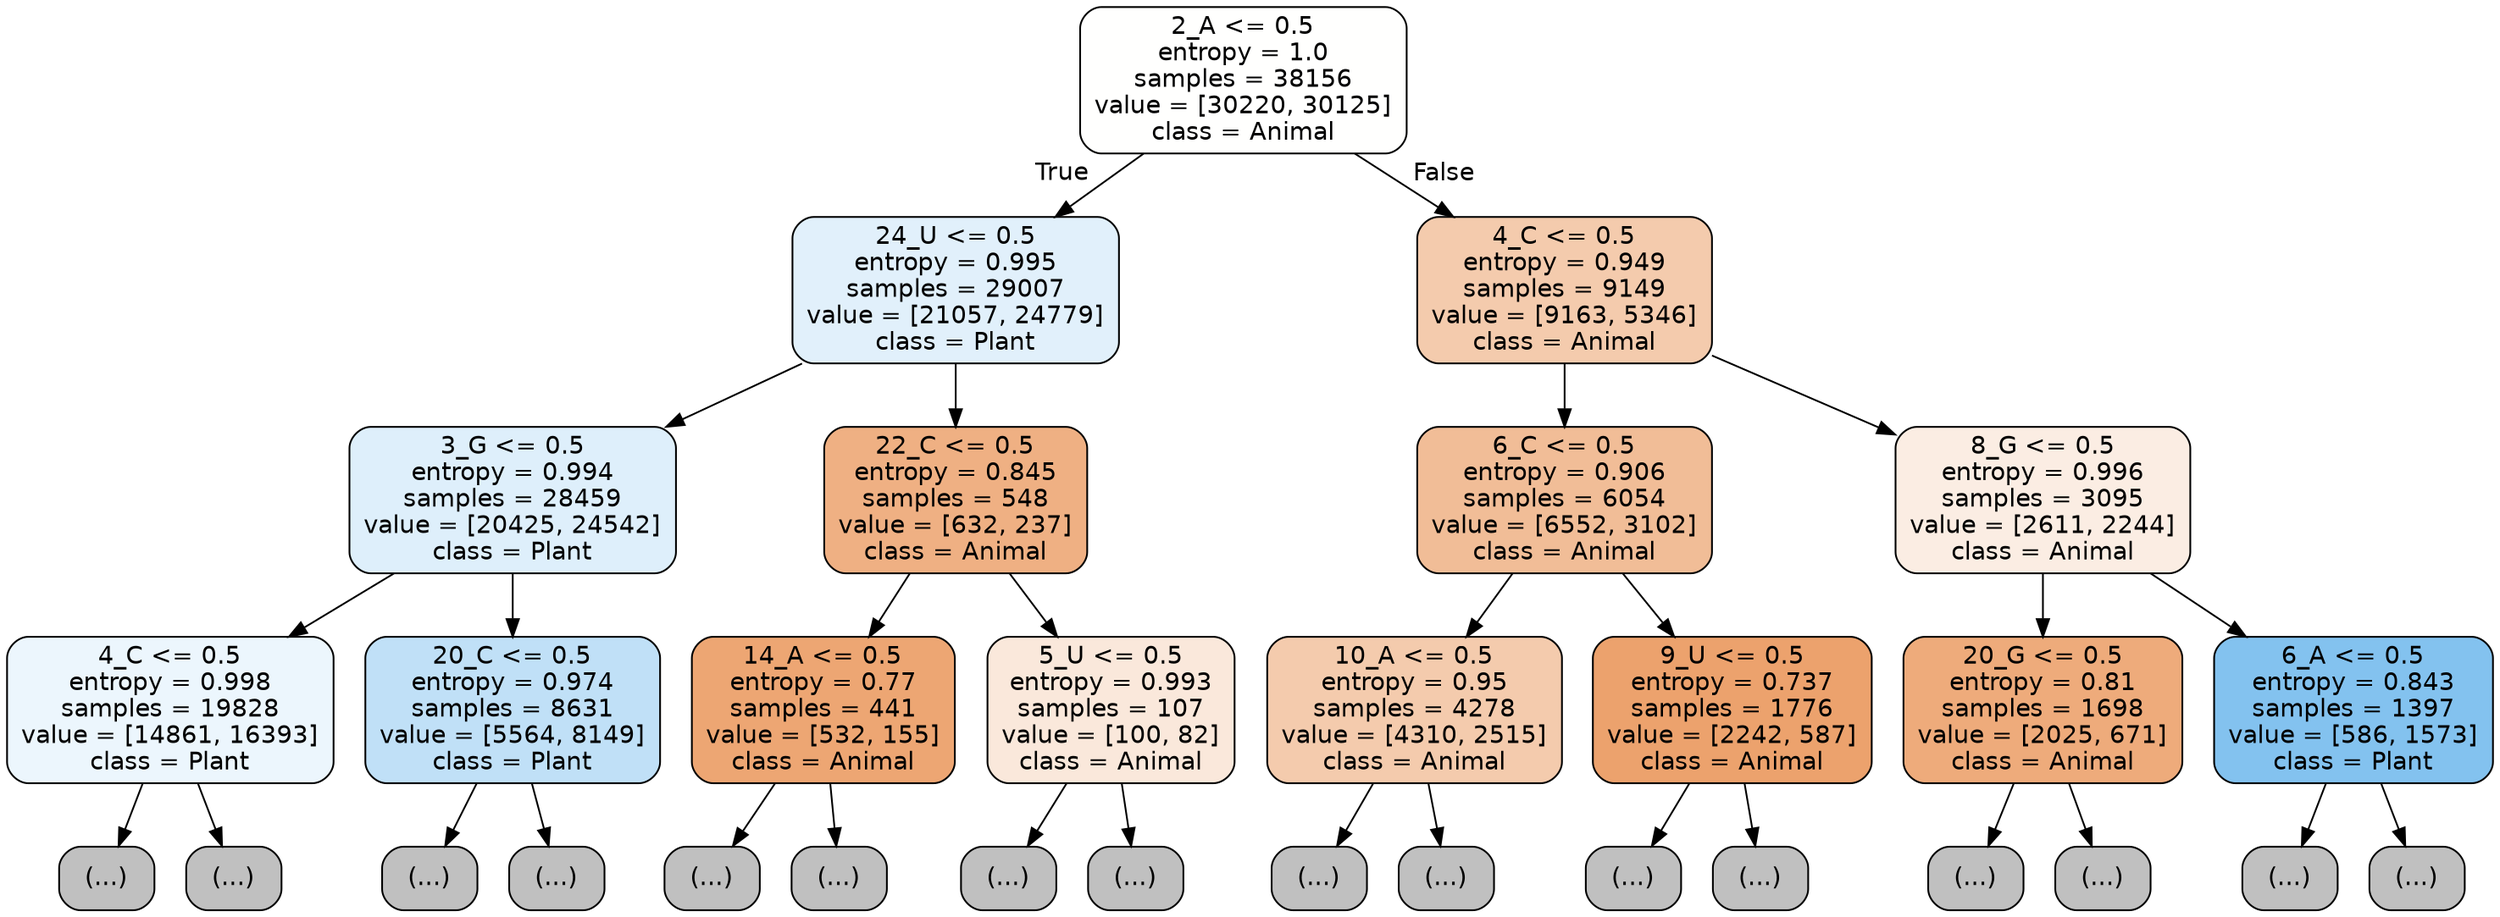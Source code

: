 digraph Tree {
node [shape=box, style="filled, rounded", color="black", fontname="helvetica"] ;
edge [fontname="helvetica"] ;
0 [label="2_A <= 0.5\nentropy = 1.0\nsamples = 38156\nvalue = [30220, 30125]\nclass = Animal", fillcolor="#fffffe"] ;
1 [label="24_U <= 0.5\nentropy = 0.995\nsamples = 29007\nvalue = [21057, 24779]\nclass = Plant", fillcolor="#e1f0fb"] ;
0 -> 1 [labeldistance=2.5, labelangle=45, headlabel="True"] ;
2 [label="3_G <= 0.5\nentropy = 0.994\nsamples = 28459\nvalue = [20425, 24542]\nclass = Plant", fillcolor="#deeffb"] ;
1 -> 2 ;
3 [label="4_C <= 0.5\nentropy = 0.998\nsamples = 19828\nvalue = [14861, 16393]\nclass = Plant", fillcolor="#ecf6fd"] ;
2 -> 3 ;
4 [label="(...)", fillcolor="#C0C0C0"] ;
3 -> 4 ;
6959 [label="(...)", fillcolor="#C0C0C0"] ;
3 -> 6959 ;
8956 [label="20_C <= 0.5\nentropy = 0.974\nsamples = 8631\nvalue = [5564, 8149]\nclass = Plant", fillcolor="#c0e0f7"] ;
2 -> 8956 ;
8957 [label="(...)", fillcolor="#C0C0C0"] ;
8956 -> 8957 ;
11654 [label="(...)", fillcolor="#C0C0C0"] ;
8956 -> 11654 ;
12449 [label="22_C <= 0.5\nentropy = 0.845\nsamples = 548\nvalue = [632, 237]\nclass = Animal", fillcolor="#efb083"] ;
1 -> 12449 ;
12450 [label="14_A <= 0.5\nentropy = 0.77\nsamples = 441\nvalue = [532, 155]\nclass = Animal", fillcolor="#eda673"] ;
12449 -> 12450 ;
12451 [label="(...)", fillcolor="#C0C0C0"] ;
12450 -> 12451 ;
12600 [label="(...)", fillcolor="#C0C0C0"] ;
12450 -> 12600 ;
12655 [label="5_U <= 0.5\nentropy = 0.993\nsamples = 107\nvalue = [100, 82]\nclass = Animal", fillcolor="#fae8db"] ;
12449 -> 12655 ;
12656 [label="(...)", fillcolor="#C0C0C0"] ;
12655 -> 12656 ;
12717 [label="(...)", fillcolor="#C0C0C0"] ;
12655 -> 12717 ;
12732 [label="4_C <= 0.5\nentropy = 0.949\nsamples = 9149\nvalue = [9163, 5346]\nclass = Animal", fillcolor="#f4cbad"] ;
0 -> 12732 [labeldistance=2.5, labelangle=-45, headlabel="False"] ;
12733 [label="6_C <= 0.5\nentropy = 0.906\nsamples = 6054\nvalue = [6552, 3102]\nclass = Animal", fillcolor="#f1bd97"] ;
12732 -> 12733 ;
12734 [label="10_A <= 0.5\nentropy = 0.95\nsamples = 4278\nvalue = [4310, 2515]\nclass = Animal", fillcolor="#f4cbad"] ;
12733 -> 12734 ;
12735 [label="(...)", fillcolor="#C0C0C0"] ;
12734 -> 12735 ;
14598 [label="(...)", fillcolor="#C0C0C0"] ;
12734 -> 14598 ;
15103 [label="9_U <= 0.5\nentropy = 0.737\nsamples = 1776\nvalue = [2242, 587]\nclass = Animal", fillcolor="#eca26d"] ;
12733 -> 15103 ;
15104 [label="(...)", fillcolor="#C0C0C0"] ;
15103 -> 15104 ;
15609 [label="(...)", fillcolor="#C0C0C0"] ;
15103 -> 15609 ;
15828 [label="8_G <= 0.5\nentropy = 0.996\nsamples = 3095\nvalue = [2611, 2244]\nclass = Animal", fillcolor="#fbede3"] ;
12732 -> 15828 ;
15829 [label="20_G <= 0.5\nentropy = 0.81\nsamples = 1698\nvalue = [2025, 671]\nclass = Animal", fillcolor="#eeab7b"] ;
15828 -> 15829 ;
15830 [label="(...)", fillcolor="#C0C0C0"] ;
15829 -> 15830 ;
16343 [label="(...)", fillcolor="#C0C0C0"] ;
15829 -> 16343 ;
16514 [label="6_A <= 0.5\nentropy = 0.843\nsamples = 1397\nvalue = [586, 1573]\nclass = Plant", fillcolor="#83c2ef"] ;
15828 -> 16514 ;
16515 [label="(...)", fillcolor="#C0C0C0"] ;
16514 -> 16515 ;
16682 [label="(...)", fillcolor="#C0C0C0"] ;
16514 -> 16682 ;
}